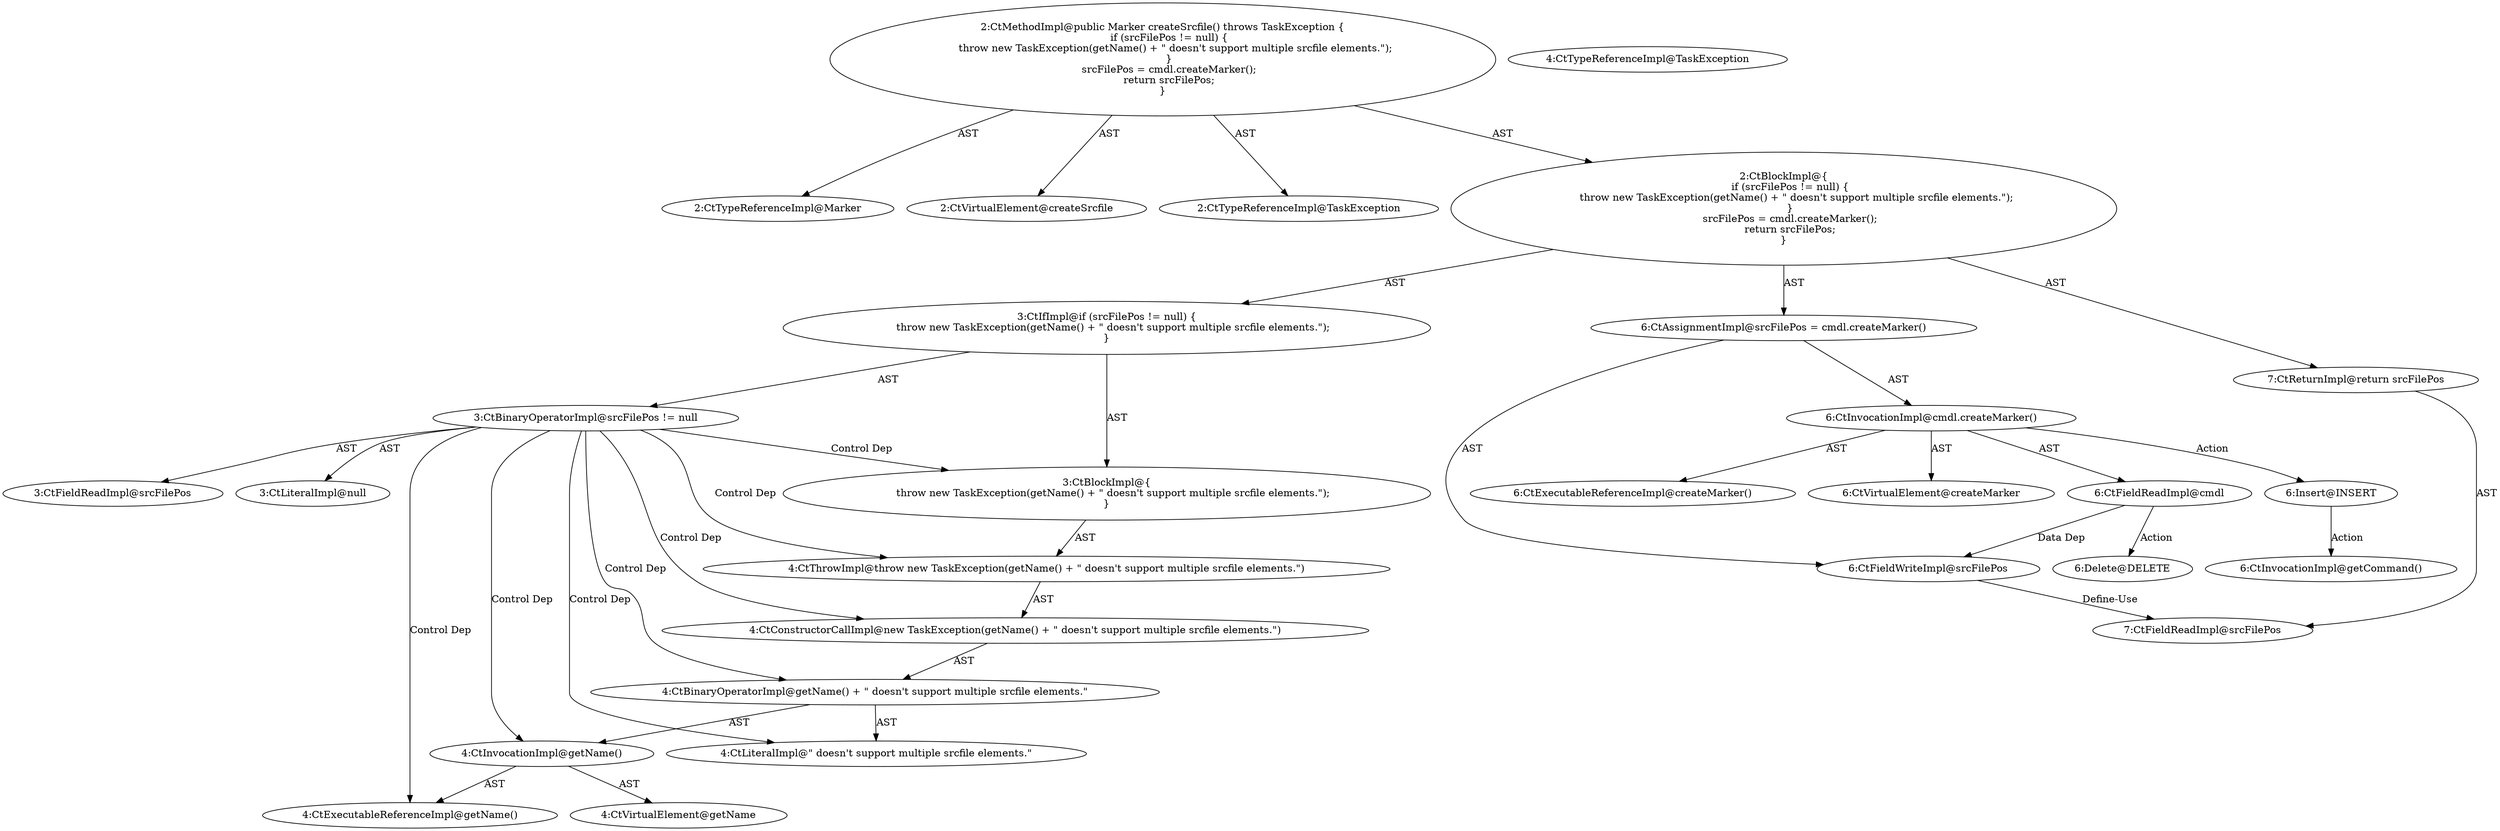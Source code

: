 digraph "createSrcfile#?" {
0 [label="2:CtTypeReferenceImpl@Marker" shape=ellipse]
1 [label="2:CtVirtualElement@createSrcfile" shape=ellipse]
2 [label="2:CtTypeReferenceImpl@TaskException" shape=ellipse]
3 [label="3:CtFieldReadImpl@srcFilePos" shape=ellipse]
4 [label="3:CtLiteralImpl@null" shape=ellipse]
5 [label="3:CtBinaryOperatorImpl@srcFilePos != null" shape=ellipse]
6 [label="4:CtTypeReferenceImpl@TaskException" shape=ellipse]
7 [label="4:CtExecutableReferenceImpl@getName()" shape=ellipse]
8 [label="4:CtVirtualElement@getName" shape=ellipse]
9 [label="4:CtInvocationImpl@getName()" shape=ellipse]
10 [label="4:CtLiteralImpl@\" doesn\'t support multiple srcfile elements.\"" shape=ellipse]
11 [label="4:CtBinaryOperatorImpl@getName() + \" doesn\'t support multiple srcfile elements.\"" shape=ellipse]
12 [label="4:CtConstructorCallImpl@new TaskException(getName() + \" doesn\'t support multiple srcfile elements.\")" shape=ellipse]
13 [label="4:CtThrowImpl@throw new TaskException(getName() + \" doesn\'t support multiple srcfile elements.\")" shape=ellipse]
14 [label="3:CtBlockImpl@\{
    throw new TaskException(getName() + \" doesn\'t support multiple srcfile elements.\");
\}" shape=ellipse]
15 [label="3:CtIfImpl@if (srcFilePos != null) \{
    throw new TaskException(getName() + \" doesn\'t support multiple srcfile elements.\");
\}" shape=ellipse]
16 [label="6:CtFieldWriteImpl@srcFilePos" shape=ellipse]
17 [label="6:CtExecutableReferenceImpl@createMarker()" shape=ellipse]
18 [label="6:CtVirtualElement@createMarker" shape=ellipse]
19 [label="6:CtFieldReadImpl@cmdl" shape=ellipse]
20 [label="6:CtInvocationImpl@cmdl.createMarker()" shape=ellipse]
21 [label="6:CtAssignmentImpl@srcFilePos = cmdl.createMarker()" shape=ellipse]
22 [label="7:CtFieldReadImpl@srcFilePos" shape=ellipse]
23 [label="7:CtReturnImpl@return srcFilePos" shape=ellipse]
24 [label="2:CtBlockImpl@\{
    if (srcFilePos != null) \{
        throw new TaskException(getName() + \" doesn\'t support multiple srcfile elements.\");
    \}
    srcFilePos = cmdl.createMarker();
    return srcFilePos;
\}" shape=ellipse]
25 [label="2:CtMethodImpl@public Marker createSrcfile() throws TaskException \{
    if (srcFilePos != null) \{
        throw new TaskException(getName() + \" doesn\'t support multiple srcfile elements.\");
    \}
    srcFilePos = cmdl.createMarker();
    return srcFilePos;
\}" shape=ellipse]
26 [label="6:Delete@DELETE" shape=ellipse]
27 [label="6:Insert@INSERT" shape=ellipse]
28 [label="6:CtInvocationImpl@getCommand()" shape=ellipse]
5 -> 3 [label="AST"];
5 -> 4 [label="AST"];
5 -> 14 [label="Control Dep"];
5 -> 13 [label="Control Dep"];
5 -> 12 [label="Control Dep"];
5 -> 11 [label="Control Dep"];
5 -> 9 [label="Control Dep"];
5 -> 7 [label="Control Dep"];
5 -> 10 [label="Control Dep"];
9 -> 8 [label="AST"];
9 -> 7 [label="AST"];
11 -> 9 [label="AST"];
11 -> 10 [label="AST"];
12 -> 11 [label="AST"];
13 -> 12 [label="AST"];
14 -> 13 [label="AST"];
15 -> 5 [label="AST"];
15 -> 14 [label="AST"];
16 -> 22 [label="Define-Use"];
19 -> 16 [label="Data Dep"];
19 -> 26 [label="Action"];
20 -> 18 [label="AST"];
20 -> 19 [label="AST"];
20 -> 17 [label="AST"];
20 -> 27 [label="Action"];
21 -> 16 [label="AST"];
21 -> 20 [label="AST"];
23 -> 22 [label="AST"];
24 -> 15 [label="AST"];
24 -> 21 [label="AST"];
24 -> 23 [label="AST"];
25 -> 1 [label="AST"];
25 -> 0 [label="AST"];
25 -> 2 [label="AST"];
25 -> 24 [label="AST"];
27 -> 28 [label="Action"];
}